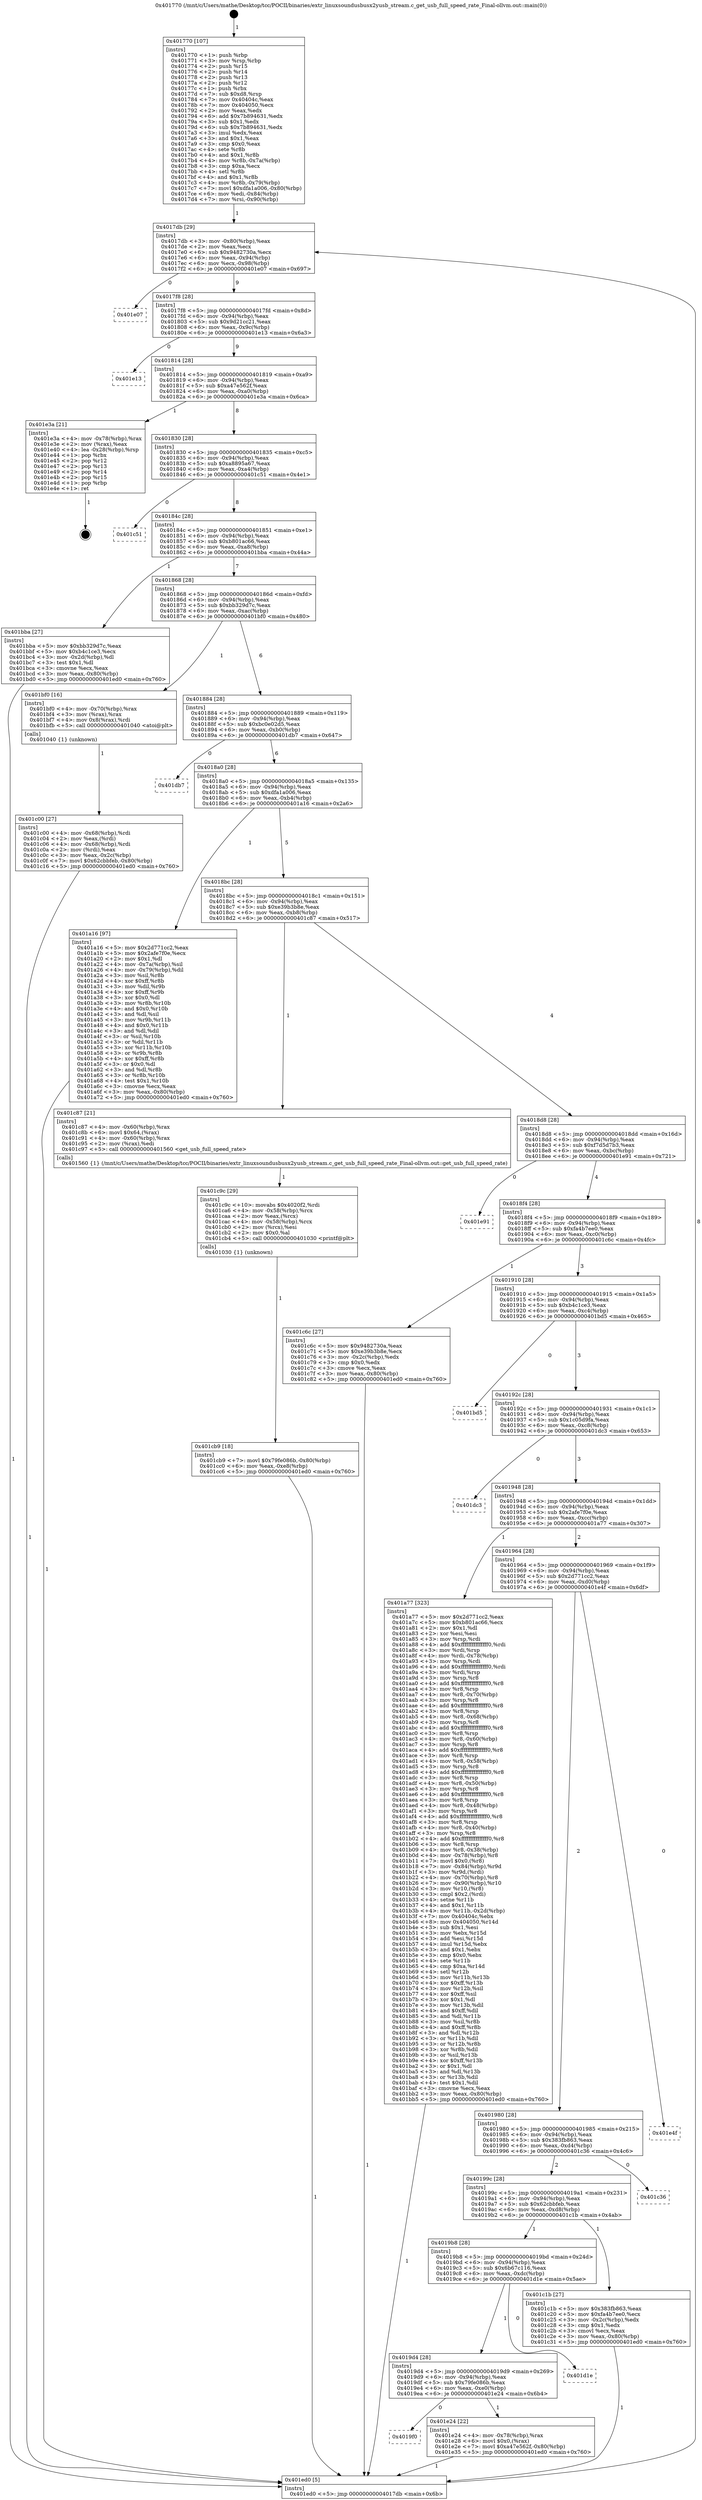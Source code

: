 digraph "0x401770" {
  label = "0x401770 (/mnt/c/Users/mathe/Desktop/tcc/POCII/binaries/extr_linuxsoundusbusx2yusb_stream.c_get_usb_full_speed_rate_Final-ollvm.out::main(0))"
  labelloc = "t"
  node[shape=record]

  Entry [label="",width=0.3,height=0.3,shape=circle,fillcolor=black,style=filled]
  "0x4017db" [label="{
     0x4017db [29]\l
     | [instrs]\l
     &nbsp;&nbsp;0x4017db \<+3\>: mov -0x80(%rbp),%eax\l
     &nbsp;&nbsp;0x4017de \<+2\>: mov %eax,%ecx\l
     &nbsp;&nbsp;0x4017e0 \<+6\>: sub $0x9482730a,%ecx\l
     &nbsp;&nbsp;0x4017e6 \<+6\>: mov %eax,-0x94(%rbp)\l
     &nbsp;&nbsp;0x4017ec \<+6\>: mov %ecx,-0x98(%rbp)\l
     &nbsp;&nbsp;0x4017f2 \<+6\>: je 0000000000401e07 \<main+0x697\>\l
  }"]
  "0x401e07" [label="{
     0x401e07\l
  }", style=dashed]
  "0x4017f8" [label="{
     0x4017f8 [28]\l
     | [instrs]\l
     &nbsp;&nbsp;0x4017f8 \<+5\>: jmp 00000000004017fd \<main+0x8d\>\l
     &nbsp;&nbsp;0x4017fd \<+6\>: mov -0x94(%rbp),%eax\l
     &nbsp;&nbsp;0x401803 \<+5\>: sub $0x9d21cc21,%eax\l
     &nbsp;&nbsp;0x401808 \<+6\>: mov %eax,-0x9c(%rbp)\l
     &nbsp;&nbsp;0x40180e \<+6\>: je 0000000000401e13 \<main+0x6a3\>\l
  }"]
  Exit [label="",width=0.3,height=0.3,shape=circle,fillcolor=black,style=filled,peripheries=2]
  "0x401e13" [label="{
     0x401e13\l
  }", style=dashed]
  "0x401814" [label="{
     0x401814 [28]\l
     | [instrs]\l
     &nbsp;&nbsp;0x401814 \<+5\>: jmp 0000000000401819 \<main+0xa9\>\l
     &nbsp;&nbsp;0x401819 \<+6\>: mov -0x94(%rbp),%eax\l
     &nbsp;&nbsp;0x40181f \<+5\>: sub $0xa47e562f,%eax\l
     &nbsp;&nbsp;0x401824 \<+6\>: mov %eax,-0xa0(%rbp)\l
     &nbsp;&nbsp;0x40182a \<+6\>: je 0000000000401e3a \<main+0x6ca\>\l
  }"]
  "0x4019f0" [label="{
     0x4019f0\l
  }", style=dashed]
  "0x401e3a" [label="{
     0x401e3a [21]\l
     | [instrs]\l
     &nbsp;&nbsp;0x401e3a \<+4\>: mov -0x78(%rbp),%rax\l
     &nbsp;&nbsp;0x401e3e \<+2\>: mov (%rax),%eax\l
     &nbsp;&nbsp;0x401e40 \<+4\>: lea -0x28(%rbp),%rsp\l
     &nbsp;&nbsp;0x401e44 \<+1\>: pop %rbx\l
     &nbsp;&nbsp;0x401e45 \<+2\>: pop %r12\l
     &nbsp;&nbsp;0x401e47 \<+2\>: pop %r13\l
     &nbsp;&nbsp;0x401e49 \<+2\>: pop %r14\l
     &nbsp;&nbsp;0x401e4b \<+2\>: pop %r15\l
     &nbsp;&nbsp;0x401e4d \<+1\>: pop %rbp\l
     &nbsp;&nbsp;0x401e4e \<+1\>: ret\l
  }"]
  "0x401830" [label="{
     0x401830 [28]\l
     | [instrs]\l
     &nbsp;&nbsp;0x401830 \<+5\>: jmp 0000000000401835 \<main+0xc5\>\l
     &nbsp;&nbsp;0x401835 \<+6\>: mov -0x94(%rbp),%eax\l
     &nbsp;&nbsp;0x40183b \<+5\>: sub $0xa8895a67,%eax\l
     &nbsp;&nbsp;0x401840 \<+6\>: mov %eax,-0xa4(%rbp)\l
     &nbsp;&nbsp;0x401846 \<+6\>: je 0000000000401c51 \<main+0x4e1\>\l
  }"]
  "0x401e24" [label="{
     0x401e24 [22]\l
     | [instrs]\l
     &nbsp;&nbsp;0x401e24 \<+4\>: mov -0x78(%rbp),%rax\l
     &nbsp;&nbsp;0x401e28 \<+6\>: movl $0x0,(%rax)\l
     &nbsp;&nbsp;0x401e2e \<+7\>: movl $0xa47e562f,-0x80(%rbp)\l
     &nbsp;&nbsp;0x401e35 \<+5\>: jmp 0000000000401ed0 \<main+0x760\>\l
  }"]
  "0x401c51" [label="{
     0x401c51\l
  }", style=dashed]
  "0x40184c" [label="{
     0x40184c [28]\l
     | [instrs]\l
     &nbsp;&nbsp;0x40184c \<+5\>: jmp 0000000000401851 \<main+0xe1\>\l
     &nbsp;&nbsp;0x401851 \<+6\>: mov -0x94(%rbp),%eax\l
     &nbsp;&nbsp;0x401857 \<+5\>: sub $0xb801ac66,%eax\l
     &nbsp;&nbsp;0x40185c \<+6\>: mov %eax,-0xa8(%rbp)\l
     &nbsp;&nbsp;0x401862 \<+6\>: je 0000000000401bba \<main+0x44a\>\l
  }"]
  "0x4019d4" [label="{
     0x4019d4 [28]\l
     | [instrs]\l
     &nbsp;&nbsp;0x4019d4 \<+5\>: jmp 00000000004019d9 \<main+0x269\>\l
     &nbsp;&nbsp;0x4019d9 \<+6\>: mov -0x94(%rbp),%eax\l
     &nbsp;&nbsp;0x4019df \<+5\>: sub $0x79fe086b,%eax\l
     &nbsp;&nbsp;0x4019e4 \<+6\>: mov %eax,-0xe0(%rbp)\l
     &nbsp;&nbsp;0x4019ea \<+6\>: je 0000000000401e24 \<main+0x6b4\>\l
  }"]
  "0x401bba" [label="{
     0x401bba [27]\l
     | [instrs]\l
     &nbsp;&nbsp;0x401bba \<+5\>: mov $0xbb329d7c,%eax\l
     &nbsp;&nbsp;0x401bbf \<+5\>: mov $0xb4c1ce3,%ecx\l
     &nbsp;&nbsp;0x401bc4 \<+3\>: mov -0x2d(%rbp),%dl\l
     &nbsp;&nbsp;0x401bc7 \<+3\>: test $0x1,%dl\l
     &nbsp;&nbsp;0x401bca \<+3\>: cmovne %ecx,%eax\l
     &nbsp;&nbsp;0x401bcd \<+3\>: mov %eax,-0x80(%rbp)\l
     &nbsp;&nbsp;0x401bd0 \<+5\>: jmp 0000000000401ed0 \<main+0x760\>\l
  }"]
  "0x401868" [label="{
     0x401868 [28]\l
     | [instrs]\l
     &nbsp;&nbsp;0x401868 \<+5\>: jmp 000000000040186d \<main+0xfd\>\l
     &nbsp;&nbsp;0x40186d \<+6\>: mov -0x94(%rbp),%eax\l
     &nbsp;&nbsp;0x401873 \<+5\>: sub $0xbb329d7c,%eax\l
     &nbsp;&nbsp;0x401878 \<+6\>: mov %eax,-0xac(%rbp)\l
     &nbsp;&nbsp;0x40187e \<+6\>: je 0000000000401bf0 \<main+0x480\>\l
  }"]
  "0x401d1e" [label="{
     0x401d1e\l
  }", style=dashed]
  "0x401bf0" [label="{
     0x401bf0 [16]\l
     | [instrs]\l
     &nbsp;&nbsp;0x401bf0 \<+4\>: mov -0x70(%rbp),%rax\l
     &nbsp;&nbsp;0x401bf4 \<+3\>: mov (%rax),%rax\l
     &nbsp;&nbsp;0x401bf7 \<+4\>: mov 0x8(%rax),%rdi\l
     &nbsp;&nbsp;0x401bfb \<+5\>: call 0000000000401040 \<atoi@plt\>\l
     | [calls]\l
     &nbsp;&nbsp;0x401040 \{1\} (unknown)\l
  }"]
  "0x401884" [label="{
     0x401884 [28]\l
     | [instrs]\l
     &nbsp;&nbsp;0x401884 \<+5\>: jmp 0000000000401889 \<main+0x119\>\l
     &nbsp;&nbsp;0x401889 \<+6\>: mov -0x94(%rbp),%eax\l
     &nbsp;&nbsp;0x40188f \<+5\>: sub $0xbc0e02d5,%eax\l
     &nbsp;&nbsp;0x401894 \<+6\>: mov %eax,-0xb0(%rbp)\l
     &nbsp;&nbsp;0x40189a \<+6\>: je 0000000000401db7 \<main+0x647\>\l
  }"]
  "0x401cb9" [label="{
     0x401cb9 [18]\l
     | [instrs]\l
     &nbsp;&nbsp;0x401cb9 \<+7\>: movl $0x79fe086b,-0x80(%rbp)\l
     &nbsp;&nbsp;0x401cc0 \<+6\>: mov %eax,-0xe8(%rbp)\l
     &nbsp;&nbsp;0x401cc6 \<+5\>: jmp 0000000000401ed0 \<main+0x760\>\l
  }"]
  "0x401db7" [label="{
     0x401db7\l
  }", style=dashed]
  "0x4018a0" [label="{
     0x4018a0 [28]\l
     | [instrs]\l
     &nbsp;&nbsp;0x4018a0 \<+5\>: jmp 00000000004018a5 \<main+0x135\>\l
     &nbsp;&nbsp;0x4018a5 \<+6\>: mov -0x94(%rbp),%eax\l
     &nbsp;&nbsp;0x4018ab \<+5\>: sub $0xdfa1a006,%eax\l
     &nbsp;&nbsp;0x4018b0 \<+6\>: mov %eax,-0xb4(%rbp)\l
     &nbsp;&nbsp;0x4018b6 \<+6\>: je 0000000000401a16 \<main+0x2a6\>\l
  }"]
  "0x401c9c" [label="{
     0x401c9c [29]\l
     | [instrs]\l
     &nbsp;&nbsp;0x401c9c \<+10\>: movabs $0x4020f2,%rdi\l
     &nbsp;&nbsp;0x401ca6 \<+4\>: mov -0x58(%rbp),%rcx\l
     &nbsp;&nbsp;0x401caa \<+2\>: mov %eax,(%rcx)\l
     &nbsp;&nbsp;0x401cac \<+4\>: mov -0x58(%rbp),%rcx\l
     &nbsp;&nbsp;0x401cb0 \<+2\>: mov (%rcx),%esi\l
     &nbsp;&nbsp;0x401cb2 \<+2\>: mov $0x0,%al\l
     &nbsp;&nbsp;0x401cb4 \<+5\>: call 0000000000401030 \<printf@plt\>\l
     | [calls]\l
     &nbsp;&nbsp;0x401030 \{1\} (unknown)\l
  }"]
  "0x401a16" [label="{
     0x401a16 [97]\l
     | [instrs]\l
     &nbsp;&nbsp;0x401a16 \<+5\>: mov $0x2d771cc2,%eax\l
     &nbsp;&nbsp;0x401a1b \<+5\>: mov $0x2afe7f0e,%ecx\l
     &nbsp;&nbsp;0x401a20 \<+2\>: mov $0x1,%dl\l
     &nbsp;&nbsp;0x401a22 \<+4\>: mov -0x7a(%rbp),%sil\l
     &nbsp;&nbsp;0x401a26 \<+4\>: mov -0x79(%rbp),%dil\l
     &nbsp;&nbsp;0x401a2a \<+3\>: mov %sil,%r8b\l
     &nbsp;&nbsp;0x401a2d \<+4\>: xor $0xff,%r8b\l
     &nbsp;&nbsp;0x401a31 \<+3\>: mov %dil,%r9b\l
     &nbsp;&nbsp;0x401a34 \<+4\>: xor $0xff,%r9b\l
     &nbsp;&nbsp;0x401a38 \<+3\>: xor $0x0,%dl\l
     &nbsp;&nbsp;0x401a3b \<+3\>: mov %r8b,%r10b\l
     &nbsp;&nbsp;0x401a3e \<+4\>: and $0x0,%r10b\l
     &nbsp;&nbsp;0x401a42 \<+3\>: and %dl,%sil\l
     &nbsp;&nbsp;0x401a45 \<+3\>: mov %r9b,%r11b\l
     &nbsp;&nbsp;0x401a48 \<+4\>: and $0x0,%r11b\l
     &nbsp;&nbsp;0x401a4c \<+3\>: and %dl,%dil\l
     &nbsp;&nbsp;0x401a4f \<+3\>: or %sil,%r10b\l
     &nbsp;&nbsp;0x401a52 \<+3\>: or %dil,%r11b\l
     &nbsp;&nbsp;0x401a55 \<+3\>: xor %r11b,%r10b\l
     &nbsp;&nbsp;0x401a58 \<+3\>: or %r9b,%r8b\l
     &nbsp;&nbsp;0x401a5b \<+4\>: xor $0xff,%r8b\l
     &nbsp;&nbsp;0x401a5f \<+3\>: or $0x0,%dl\l
     &nbsp;&nbsp;0x401a62 \<+3\>: and %dl,%r8b\l
     &nbsp;&nbsp;0x401a65 \<+3\>: or %r8b,%r10b\l
     &nbsp;&nbsp;0x401a68 \<+4\>: test $0x1,%r10b\l
     &nbsp;&nbsp;0x401a6c \<+3\>: cmovne %ecx,%eax\l
     &nbsp;&nbsp;0x401a6f \<+3\>: mov %eax,-0x80(%rbp)\l
     &nbsp;&nbsp;0x401a72 \<+5\>: jmp 0000000000401ed0 \<main+0x760\>\l
  }"]
  "0x4018bc" [label="{
     0x4018bc [28]\l
     | [instrs]\l
     &nbsp;&nbsp;0x4018bc \<+5\>: jmp 00000000004018c1 \<main+0x151\>\l
     &nbsp;&nbsp;0x4018c1 \<+6\>: mov -0x94(%rbp),%eax\l
     &nbsp;&nbsp;0x4018c7 \<+5\>: sub $0xe39b3b8e,%eax\l
     &nbsp;&nbsp;0x4018cc \<+6\>: mov %eax,-0xb8(%rbp)\l
     &nbsp;&nbsp;0x4018d2 \<+6\>: je 0000000000401c87 \<main+0x517\>\l
  }"]
  "0x401ed0" [label="{
     0x401ed0 [5]\l
     | [instrs]\l
     &nbsp;&nbsp;0x401ed0 \<+5\>: jmp 00000000004017db \<main+0x6b\>\l
  }"]
  "0x401770" [label="{
     0x401770 [107]\l
     | [instrs]\l
     &nbsp;&nbsp;0x401770 \<+1\>: push %rbp\l
     &nbsp;&nbsp;0x401771 \<+3\>: mov %rsp,%rbp\l
     &nbsp;&nbsp;0x401774 \<+2\>: push %r15\l
     &nbsp;&nbsp;0x401776 \<+2\>: push %r14\l
     &nbsp;&nbsp;0x401778 \<+2\>: push %r13\l
     &nbsp;&nbsp;0x40177a \<+2\>: push %r12\l
     &nbsp;&nbsp;0x40177c \<+1\>: push %rbx\l
     &nbsp;&nbsp;0x40177d \<+7\>: sub $0xd8,%rsp\l
     &nbsp;&nbsp;0x401784 \<+7\>: mov 0x40404c,%eax\l
     &nbsp;&nbsp;0x40178b \<+7\>: mov 0x404050,%ecx\l
     &nbsp;&nbsp;0x401792 \<+2\>: mov %eax,%edx\l
     &nbsp;&nbsp;0x401794 \<+6\>: add $0x7b894631,%edx\l
     &nbsp;&nbsp;0x40179a \<+3\>: sub $0x1,%edx\l
     &nbsp;&nbsp;0x40179d \<+6\>: sub $0x7b894631,%edx\l
     &nbsp;&nbsp;0x4017a3 \<+3\>: imul %edx,%eax\l
     &nbsp;&nbsp;0x4017a6 \<+3\>: and $0x1,%eax\l
     &nbsp;&nbsp;0x4017a9 \<+3\>: cmp $0x0,%eax\l
     &nbsp;&nbsp;0x4017ac \<+4\>: sete %r8b\l
     &nbsp;&nbsp;0x4017b0 \<+4\>: and $0x1,%r8b\l
     &nbsp;&nbsp;0x4017b4 \<+4\>: mov %r8b,-0x7a(%rbp)\l
     &nbsp;&nbsp;0x4017b8 \<+3\>: cmp $0xa,%ecx\l
     &nbsp;&nbsp;0x4017bb \<+4\>: setl %r8b\l
     &nbsp;&nbsp;0x4017bf \<+4\>: and $0x1,%r8b\l
     &nbsp;&nbsp;0x4017c3 \<+4\>: mov %r8b,-0x79(%rbp)\l
     &nbsp;&nbsp;0x4017c7 \<+7\>: movl $0xdfa1a006,-0x80(%rbp)\l
     &nbsp;&nbsp;0x4017ce \<+6\>: mov %edi,-0x84(%rbp)\l
     &nbsp;&nbsp;0x4017d4 \<+7\>: mov %rsi,-0x90(%rbp)\l
  }"]
  "0x4019b8" [label="{
     0x4019b8 [28]\l
     | [instrs]\l
     &nbsp;&nbsp;0x4019b8 \<+5\>: jmp 00000000004019bd \<main+0x24d\>\l
     &nbsp;&nbsp;0x4019bd \<+6\>: mov -0x94(%rbp),%eax\l
     &nbsp;&nbsp;0x4019c3 \<+5\>: sub $0x6b67c116,%eax\l
     &nbsp;&nbsp;0x4019c8 \<+6\>: mov %eax,-0xdc(%rbp)\l
     &nbsp;&nbsp;0x4019ce \<+6\>: je 0000000000401d1e \<main+0x5ae\>\l
  }"]
  "0x401c87" [label="{
     0x401c87 [21]\l
     | [instrs]\l
     &nbsp;&nbsp;0x401c87 \<+4\>: mov -0x60(%rbp),%rax\l
     &nbsp;&nbsp;0x401c8b \<+6\>: movl $0x64,(%rax)\l
     &nbsp;&nbsp;0x401c91 \<+4\>: mov -0x60(%rbp),%rax\l
     &nbsp;&nbsp;0x401c95 \<+2\>: mov (%rax),%edi\l
     &nbsp;&nbsp;0x401c97 \<+5\>: call 0000000000401560 \<get_usb_full_speed_rate\>\l
     | [calls]\l
     &nbsp;&nbsp;0x401560 \{1\} (/mnt/c/Users/mathe/Desktop/tcc/POCII/binaries/extr_linuxsoundusbusx2yusb_stream.c_get_usb_full_speed_rate_Final-ollvm.out::get_usb_full_speed_rate)\l
  }"]
  "0x4018d8" [label="{
     0x4018d8 [28]\l
     | [instrs]\l
     &nbsp;&nbsp;0x4018d8 \<+5\>: jmp 00000000004018dd \<main+0x16d\>\l
     &nbsp;&nbsp;0x4018dd \<+6\>: mov -0x94(%rbp),%eax\l
     &nbsp;&nbsp;0x4018e3 \<+5\>: sub $0xf7d5d7b3,%eax\l
     &nbsp;&nbsp;0x4018e8 \<+6\>: mov %eax,-0xbc(%rbp)\l
     &nbsp;&nbsp;0x4018ee \<+6\>: je 0000000000401e91 \<main+0x721\>\l
  }"]
  "0x401c1b" [label="{
     0x401c1b [27]\l
     | [instrs]\l
     &nbsp;&nbsp;0x401c1b \<+5\>: mov $0x383fb863,%eax\l
     &nbsp;&nbsp;0x401c20 \<+5\>: mov $0xfa4b7ee0,%ecx\l
     &nbsp;&nbsp;0x401c25 \<+3\>: mov -0x2c(%rbp),%edx\l
     &nbsp;&nbsp;0x401c28 \<+3\>: cmp $0x1,%edx\l
     &nbsp;&nbsp;0x401c2b \<+3\>: cmovl %ecx,%eax\l
     &nbsp;&nbsp;0x401c2e \<+3\>: mov %eax,-0x80(%rbp)\l
     &nbsp;&nbsp;0x401c31 \<+5\>: jmp 0000000000401ed0 \<main+0x760\>\l
  }"]
  "0x401e91" [label="{
     0x401e91\l
  }", style=dashed]
  "0x4018f4" [label="{
     0x4018f4 [28]\l
     | [instrs]\l
     &nbsp;&nbsp;0x4018f4 \<+5\>: jmp 00000000004018f9 \<main+0x189\>\l
     &nbsp;&nbsp;0x4018f9 \<+6\>: mov -0x94(%rbp),%eax\l
     &nbsp;&nbsp;0x4018ff \<+5\>: sub $0xfa4b7ee0,%eax\l
     &nbsp;&nbsp;0x401904 \<+6\>: mov %eax,-0xc0(%rbp)\l
     &nbsp;&nbsp;0x40190a \<+6\>: je 0000000000401c6c \<main+0x4fc\>\l
  }"]
  "0x40199c" [label="{
     0x40199c [28]\l
     | [instrs]\l
     &nbsp;&nbsp;0x40199c \<+5\>: jmp 00000000004019a1 \<main+0x231\>\l
     &nbsp;&nbsp;0x4019a1 \<+6\>: mov -0x94(%rbp),%eax\l
     &nbsp;&nbsp;0x4019a7 \<+5\>: sub $0x62cbbfeb,%eax\l
     &nbsp;&nbsp;0x4019ac \<+6\>: mov %eax,-0xd8(%rbp)\l
     &nbsp;&nbsp;0x4019b2 \<+6\>: je 0000000000401c1b \<main+0x4ab\>\l
  }"]
  "0x401c6c" [label="{
     0x401c6c [27]\l
     | [instrs]\l
     &nbsp;&nbsp;0x401c6c \<+5\>: mov $0x9482730a,%eax\l
     &nbsp;&nbsp;0x401c71 \<+5\>: mov $0xe39b3b8e,%ecx\l
     &nbsp;&nbsp;0x401c76 \<+3\>: mov -0x2c(%rbp),%edx\l
     &nbsp;&nbsp;0x401c79 \<+3\>: cmp $0x0,%edx\l
     &nbsp;&nbsp;0x401c7c \<+3\>: cmove %ecx,%eax\l
     &nbsp;&nbsp;0x401c7f \<+3\>: mov %eax,-0x80(%rbp)\l
     &nbsp;&nbsp;0x401c82 \<+5\>: jmp 0000000000401ed0 \<main+0x760\>\l
  }"]
  "0x401910" [label="{
     0x401910 [28]\l
     | [instrs]\l
     &nbsp;&nbsp;0x401910 \<+5\>: jmp 0000000000401915 \<main+0x1a5\>\l
     &nbsp;&nbsp;0x401915 \<+6\>: mov -0x94(%rbp),%eax\l
     &nbsp;&nbsp;0x40191b \<+5\>: sub $0xb4c1ce3,%eax\l
     &nbsp;&nbsp;0x401920 \<+6\>: mov %eax,-0xc4(%rbp)\l
     &nbsp;&nbsp;0x401926 \<+6\>: je 0000000000401bd5 \<main+0x465\>\l
  }"]
  "0x401c36" [label="{
     0x401c36\l
  }", style=dashed]
  "0x401bd5" [label="{
     0x401bd5\l
  }", style=dashed]
  "0x40192c" [label="{
     0x40192c [28]\l
     | [instrs]\l
     &nbsp;&nbsp;0x40192c \<+5\>: jmp 0000000000401931 \<main+0x1c1\>\l
     &nbsp;&nbsp;0x401931 \<+6\>: mov -0x94(%rbp),%eax\l
     &nbsp;&nbsp;0x401937 \<+5\>: sub $0x1c05d9fa,%eax\l
     &nbsp;&nbsp;0x40193c \<+6\>: mov %eax,-0xc8(%rbp)\l
     &nbsp;&nbsp;0x401942 \<+6\>: je 0000000000401dc3 \<main+0x653\>\l
  }"]
  "0x401980" [label="{
     0x401980 [28]\l
     | [instrs]\l
     &nbsp;&nbsp;0x401980 \<+5\>: jmp 0000000000401985 \<main+0x215\>\l
     &nbsp;&nbsp;0x401985 \<+6\>: mov -0x94(%rbp),%eax\l
     &nbsp;&nbsp;0x40198b \<+5\>: sub $0x383fb863,%eax\l
     &nbsp;&nbsp;0x401990 \<+6\>: mov %eax,-0xd4(%rbp)\l
     &nbsp;&nbsp;0x401996 \<+6\>: je 0000000000401c36 \<main+0x4c6\>\l
  }"]
  "0x401dc3" [label="{
     0x401dc3\l
  }", style=dashed]
  "0x401948" [label="{
     0x401948 [28]\l
     | [instrs]\l
     &nbsp;&nbsp;0x401948 \<+5\>: jmp 000000000040194d \<main+0x1dd\>\l
     &nbsp;&nbsp;0x40194d \<+6\>: mov -0x94(%rbp),%eax\l
     &nbsp;&nbsp;0x401953 \<+5\>: sub $0x2afe7f0e,%eax\l
     &nbsp;&nbsp;0x401958 \<+6\>: mov %eax,-0xcc(%rbp)\l
     &nbsp;&nbsp;0x40195e \<+6\>: je 0000000000401a77 \<main+0x307\>\l
  }"]
  "0x401e4f" [label="{
     0x401e4f\l
  }", style=dashed]
  "0x401a77" [label="{
     0x401a77 [323]\l
     | [instrs]\l
     &nbsp;&nbsp;0x401a77 \<+5\>: mov $0x2d771cc2,%eax\l
     &nbsp;&nbsp;0x401a7c \<+5\>: mov $0xb801ac66,%ecx\l
     &nbsp;&nbsp;0x401a81 \<+2\>: mov $0x1,%dl\l
     &nbsp;&nbsp;0x401a83 \<+2\>: xor %esi,%esi\l
     &nbsp;&nbsp;0x401a85 \<+3\>: mov %rsp,%rdi\l
     &nbsp;&nbsp;0x401a88 \<+4\>: add $0xfffffffffffffff0,%rdi\l
     &nbsp;&nbsp;0x401a8c \<+3\>: mov %rdi,%rsp\l
     &nbsp;&nbsp;0x401a8f \<+4\>: mov %rdi,-0x78(%rbp)\l
     &nbsp;&nbsp;0x401a93 \<+3\>: mov %rsp,%rdi\l
     &nbsp;&nbsp;0x401a96 \<+4\>: add $0xfffffffffffffff0,%rdi\l
     &nbsp;&nbsp;0x401a9a \<+3\>: mov %rdi,%rsp\l
     &nbsp;&nbsp;0x401a9d \<+3\>: mov %rsp,%r8\l
     &nbsp;&nbsp;0x401aa0 \<+4\>: add $0xfffffffffffffff0,%r8\l
     &nbsp;&nbsp;0x401aa4 \<+3\>: mov %r8,%rsp\l
     &nbsp;&nbsp;0x401aa7 \<+4\>: mov %r8,-0x70(%rbp)\l
     &nbsp;&nbsp;0x401aab \<+3\>: mov %rsp,%r8\l
     &nbsp;&nbsp;0x401aae \<+4\>: add $0xfffffffffffffff0,%r8\l
     &nbsp;&nbsp;0x401ab2 \<+3\>: mov %r8,%rsp\l
     &nbsp;&nbsp;0x401ab5 \<+4\>: mov %r8,-0x68(%rbp)\l
     &nbsp;&nbsp;0x401ab9 \<+3\>: mov %rsp,%r8\l
     &nbsp;&nbsp;0x401abc \<+4\>: add $0xfffffffffffffff0,%r8\l
     &nbsp;&nbsp;0x401ac0 \<+3\>: mov %r8,%rsp\l
     &nbsp;&nbsp;0x401ac3 \<+4\>: mov %r8,-0x60(%rbp)\l
     &nbsp;&nbsp;0x401ac7 \<+3\>: mov %rsp,%r8\l
     &nbsp;&nbsp;0x401aca \<+4\>: add $0xfffffffffffffff0,%r8\l
     &nbsp;&nbsp;0x401ace \<+3\>: mov %r8,%rsp\l
     &nbsp;&nbsp;0x401ad1 \<+4\>: mov %r8,-0x58(%rbp)\l
     &nbsp;&nbsp;0x401ad5 \<+3\>: mov %rsp,%r8\l
     &nbsp;&nbsp;0x401ad8 \<+4\>: add $0xfffffffffffffff0,%r8\l
     &nbsp;&nbsp;0x401adc \<+3\>: mov %r8,%rsp\l
     &nbsp;&nbsp;0x401adf \<+4\>: mov %r8,-0x50(%rbp)\l
     &nbsp;&nbsp;0x401ae3 \<+3\>: mov %rsp,%r8\l
     &nbsp;&nbsp;0x401ae6 \<+4\>: add $0xfffffffffffffff0,%r8\l
     &nbsp;&nbsp;0x401aea \<+3\>: mov %r8,%rsp\l
     &nbsp;&nbsp;0x401aed \<+4\>: mov %r8,-0x48(%rbp)\l
     &nbsp;&nbsp;0x401af1 \<+3\>: mov %rsp,%r8\l
     &nbsp;&nbsp;0x401af4 \<+4\>: add $0xfffffffffffffff0,%r8\l
     &nbsp;&nbsp;0x401af8 \<+3\>: mov %r8,%rsp\l
     &nbsp;&nbsp;0x401afb \<+4\>: mov %r8,-0x40(%rbp)\l
     &nbsp;&nbsp;0x401aff \<+3\>: mov %rsp,%r8\l
     &nbsp;&nbsp;0x401b02 \<+4\>: add $0xfffffffffffffff0,%r8\l
     &nbsp;&nbsp;0x401b06 \<+3\>: mov %r8,%rsp\l
     &nbsp;&nbsp;0x401b09 \<+4\>: mov %r8,-0x38(%rbp)\l
     &nbsp;&nbsp;0x401b0d \<+4\>: mov -0x78(%rbp),%r8\l
     &nbsp;&nbsp;0x401b11 \<+7\>: movl $0x0,(%r8)\l
     &nbsp;&nbsp;0x401b18 \<+7\>: mov -0x84(%rbp),%r9d\l
     &nbsp;&nbsp;0x401b1f \<+3\>: mov %r9d,(%rdi)\l
     &nbsp;&nbsp;0x401b22 \<+4\>: mov -0x70(%rbp),%r8\l
     &nbsp;&nbsp;0x401b26 \<+7\>: mov -0x90(%rbp),%r10\l
     &nbsp;&nbsp;0x401b2d \<+3\>: mov %r10,(%r8)\l
     &nbsp;&nbsp;0x401b30 \<+3\>: cmpl $0x2,(%rdi)\l
     &nbsp;&nbsp;0x401b33 \<+4\>: setne %r11b\l
     &nbsp;&nbsp;0x401b37 \<+4\>: and $0x1,%r11b\l
     &nbsp;&nbsp;0x401b3b \<+4\>: mov %r11b,-0x2d(%rbp)\l
     &nbsp;&nbsp;0x401b3f \<+7\>: mov 0x40404c,%ebx\l
     &nbsp;&nbsp;0x401b46 \<+8\>: mov 0x404050,%r14d\l
     &nbsp;&nbsp;0x401b4e \<+3\>: sub $0x1,%esi\l
     &nbsp;&nbsp;0x401b51 \<+3\>: mov %ebx,%r15d\l
     &nbsp;&nbsp;0x401b54 \<+3\>: add %esi,%r15d\l
     &nbsp;&nbsp;0x401b57 \<+4\>: imul %r15d,%ebx\l
     &nbsp;&nbsp;0x401b5b \<+3\>: and $0x1,%ebx\l
     &nbsp;&nbsp;0x401b5e \<+3\>: cmp $0x0,%ebx\l
     &nbsp;&nbsp;0x401b61 \<+4\>: sete %r11b\l
     &nbsp;&nbsp;0x401b65 \<+4\>: cmp $0xa,%r14d\l
     &nbsp;&nbsp;0x401b69 \<+4\>: setl %r12b\l
     &nbsp;&nbsp;0x401b6d \<+3\>: mov %r11b,%r13b\l
     &nbsp;&nbsp;0x401b70 \<+4\>: xor $0xff,%r13b\l
     &nbsp;&nbsp;0x401b74 \<+3\>: mov %r12b,%sil\l
     &nbsp;&nbsp;0x401b77 \<+4\>: xor $0xff,%sil\l
     &nbsp;&nbsp;0x401b7b \<+3\>: xor $0x1,%dl\l
     &nbsp;&nbsp;0x401b7e \<+3\>: mov %r13b,%dil\l
     &nbsp;&nbsp;0x401b81 \<+4\>: and $0xff,%dil\l
     &nbsp;&nbsp;0x401b85 \<+3\>: and %dl,%r11b\l
     &nbsp;&nbsp;0x401b88 \<+3\>: mov %sil,%r8b\l
     &nbsp;&nbsp;0x401b8b \<+4\>: and $0xff,%r8b\l
     &nbsp;&nbsp;0x401b8f \<+3\>: and %dl,%r12b\l
     &nbsp;&nbsp;0x401b92 \<+3\>: or %r11b,%dil\l
     &nbsp;&nbsp;0x401b95 \<+3\>: or %r12b,%r8b\l
     &nbsp;&nbsp;0x401b98 \<+3\>: xor %r8b,%dil\l
     &nbsp;&nbsp;0x401b9b \<+3\>: or %sil,%r13b\l
     &nbsp;&nbsp;0x401b9e \<+4\>: xor $0xff,%r13b\l
     &nbsp;&nbsp;0x401ba2 \<+3\>: or $0x1,%dl\l
     &nbsp;&nbsp;0x401ba5 \<+3\>: and %dl,%r13b\l
     &nbsp;&nbsp;0x401ba8 \<+3\>: or %r13b,%dil\l
     &nbsp;&nbsp;0x401bab \<+4\>: test $0x1,%dil\l
     &nbsp;&nbsp;0x401baf \<+3\>: cmovne %ecx,%eax\l
     &nbsp;&nbsp;0x401bb2 \<+3\>: mov %eax,-0x80(%rbp)\l
     &nbsp;&nbsp;0x401bb5 \<+5\>: jmp 0000000000401ed0 \<main+0x760\>\l
  }"]
  "0x401964" [label="{
     0x401964 [28]\l
     | [instrs]\l
     &nbsp;&nbsp;0x401964 \<+5\>: jmp 0000000000401969 \<main+0x1f9\>\l
     &nbsp;&nbsp;0x401969 \<+6\>: mov -0x94(%rbp),%eax\l
     &nbsp;&nbsp;0x40196f \<+5\>: sub $0x2d771cc2,%eax\l
     &nbsp;&nbsp;0x401974 \<+6\>: mov %eax,-0xd0(%rbp)\l
     &nbsp;&nbsp;0x40197a \<+6\>: je 0000000000401e4f \<main+0x6df\>\l
  }"]
  "0x401c00" [label="{
     0x401c00 [27]\l
     | [instrs]\l
     &nbsp;&nbsp;0x401c00 \<+4\>: mov -0x68(%rbp),%rdi\l
     &nbsp;&nbsp;0x401c04 \<+2\>: mov %eax,(%rdi)\l
     &nbsp;&nbsp;0x401c06 \<+4\>: mov -0x68(%rbp),%rdi\l
     &nbsp;&nbsp;0x401c0a \<+2\>: mov (%rdi),%eax\l
     &nbsp;&nbsp;0x401c0c \<+3\>: mov %eax,-0x2c(%rbp)\l
     &nbsp;&nbsp;0x401c0f \<+7\>: movl $0x62cbbfeb,-0x80(%rbp)\l
     &nbsp;&nbsp;0x401c16 \<+5\>: jmp 0000000000401ed0 \<main+0x760\>\l
  }"]
  Entry -> "0x401770" [label=" 1"]
  "0x4017db" -> "0x401e07" [label=" 0"]
  "0x4017db" -> "0x4017f8" [label=" 9"]
  "0x401e3a" -> Exit [label=" 1"]
  "0x4017f8" -> "0x401e13" [label=" 0"]
  "0x4017f8" -> "0x401814" [label=" 9"]
  "0x401e24" -> "0x401ed0" [label=" 1"]
  "0x401814" -> "0x401e3a" [label=" 1"]
  "0x401814" -> "0x401830" [label=" 8"]
  "0x4019d4" -> "0x4019f0" [label=" 0"]
  "0x401830" -> "0x401c51" [label=" 0"]
  "0x401830" -> "0x40184c" [label=" 8"]
  "0x4019d4" -> "0x401e24" [label=" 1"]
  "0x40184c" -> "0x401bba" [label=" 1"]
  "0x40184c" -> "0x401868" [label=" 7"]
  "0x4019b8" -> "0x4019d4" [label=" 1"]
  "0x401868" -> "0x401bf0" [label=" 1"]
  "0x401868" -> "0x401884" [label=" 6"]
  "0x4019b8" -> "0x401d1e" [label=" 0"]
  "0x401884" -> "0x401db7" [label=" 0"]
  "0x401884" -> "0x4018a0" [label=" 6"]
  "0x401cb9" -> "0x401ed0" [label=" 1"]
  "0x4018a0" -> "0x401a16" [label=" 1"]
  "0x4018a0" -> "0x4018bc" [label=" 5"]
  "0x401a16" -> "0x401ed0" [label=" 1"]
  "0x401770" -> "0x4017db" [label=" 1"]
  "0x401ed0" -> "0x4017db" [label=" 8"]
  "0x401c9c" -> "0x401cb9" [label=" 1"]
  "0x4018bc" -> "0x401c87" [label=" 1"]
  "0x4018bc" -> "0x4018d8" [label=" 4"]
  "0x401c87" -> "0x401c9c" [label=" 1"]
  "0x4018d8" -> "0x401e91" [label=" 0"]
  "0x4018d8" -> "0x4018f4" [label=" 4"]
  "0x401c6c" -> "0x401ed0" [label=" 1"]
  "0x4018f4" -> "0x401c6c" [label=" 1"]
  "0x4018f4" -> "0x401910" [label=" 3"]
  "0x40199c" -> "0x4019b8" [label=" 1"]
  "0x401910" -> "0x401bd5" [label=" 0"]
  "0x401910" -> "0x40192c" [label=" 3"]
  "0x40199c" -> "0x401c1b" [label=" 1"]
  "0x40192c" -> "0x401dc3" [label=" 0"]
  "0x40192c" -> "0x401948" [label=" 3"]
  "0x401980" -> "0x40199c" [label=" 2"]
  "0x401948" -> "0x401a77" [label=" 1"]
  "0x401948" -> "0x401964" [label=" 2"]
  "0x401980" -> "0x401c36" [label=" 0"]
  "0x401a77" -> "0x401ed0" [label=" 1"]
  "0x401bba" -> "0x401ed0" [label=" 1"]
  "0x401bf0" -> "0x401c00" [label=" 1"]
  "0x401c00" -> "0x401ed0" [label=" 1"]
  "0x401c1b" -> "0x401ed0" [label=" 1"]
  "0x401964" -> "0x401e4f" [label=" 0"]
  "0x401964" -> "0x401980" [label=" 2"]
}
